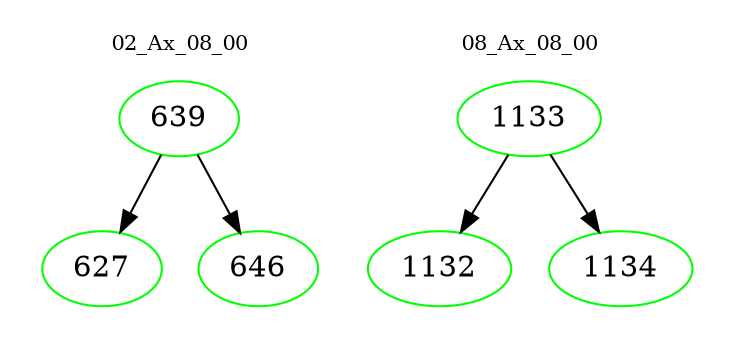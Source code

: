 digraph{
subgraph cluster_0 {
color = white
label = "02_Ax_08_00";
fontsize=10;
T0_639 [label="639", color="green"]
T0_639 -> T0_627 [color="black"]
T0_627 [label="627", color="green"]
T0_639 -> T0_646 [color="black"]
T0_646 [label="646", color="green"]
}
subgraph cluster_1 {
color = white
label = "08_Ax_08_00";
fontsize=10;
T1_1133 [label="1133", color="green"]
T1_1133 -> T1_1132 [color="black"]
T1_1132 [label="1132", color="green"]
T1_1133 -> T1_1134 [color="black"]
T1_1134 [label="1134", color="green"]
}
}
